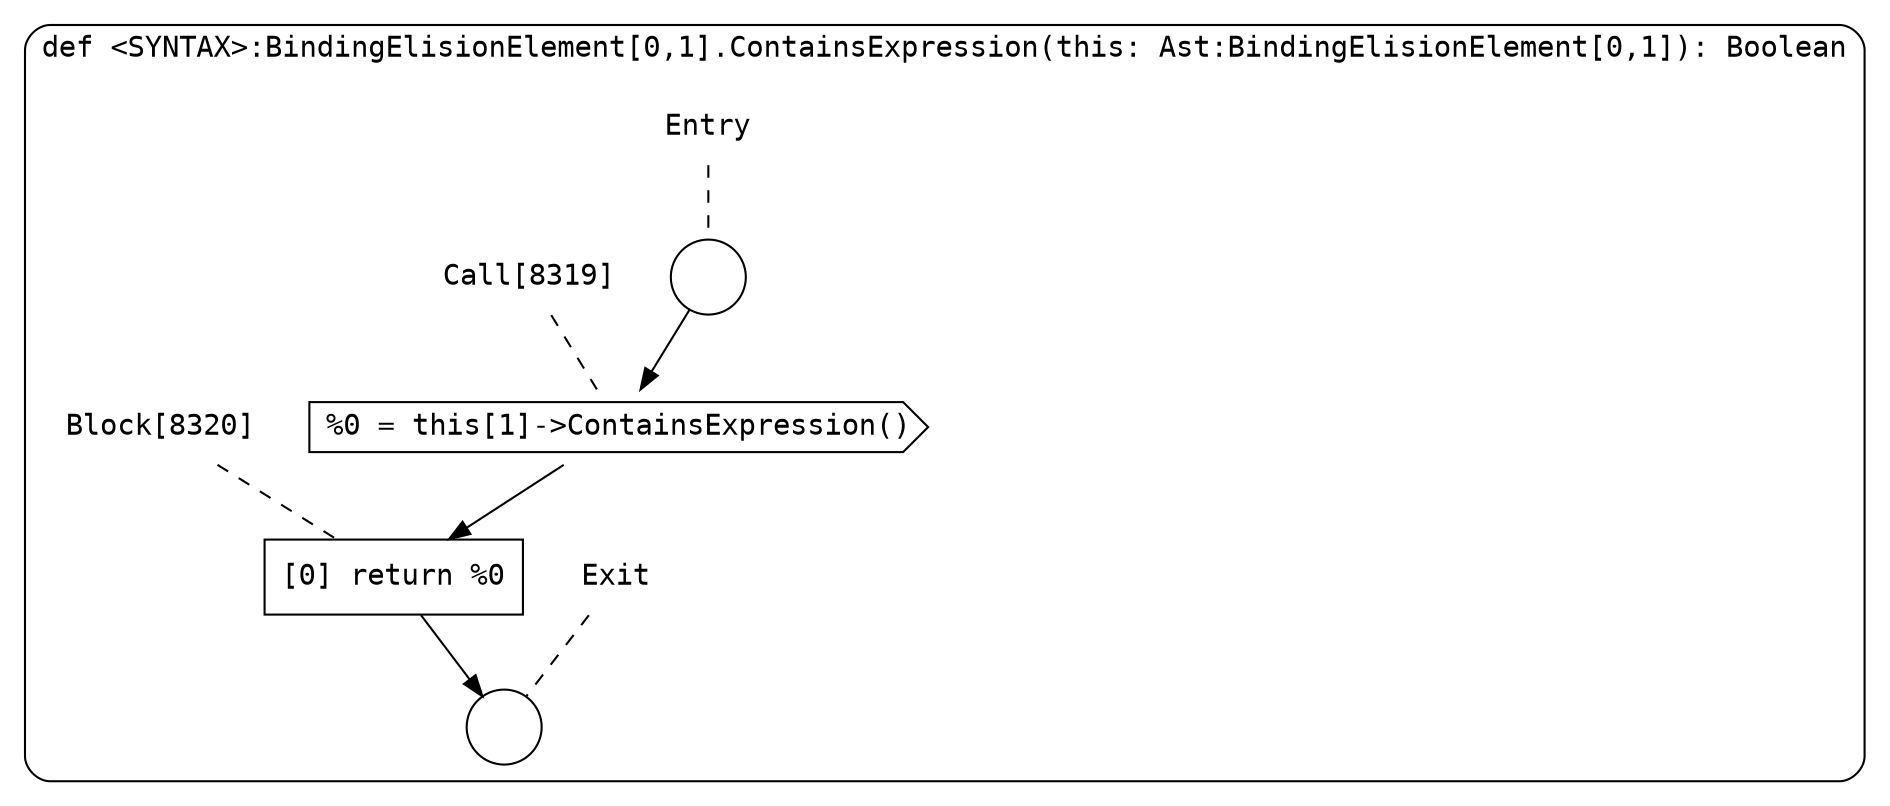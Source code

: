 digraph {
  graph [fontname = "Consolas"]
  node [fontname = "Consolas"]
  edge [fontname = "Consolas"]
  subgraph cluster1524 {
    label = "def <SYNTAX>:BindingElisionElement[0,1].ContainsExpression(this: Ast:BindingElisionElement[0,1]): Boolean"
    style = rounded
    cluster1524_entry_name [shape=none, label=<<font color="black">Entry</font>>]
    cluster1524_entry_name -> cluster1524_entry [arrowhead=none, color="black", style=dashed]
    cluster1524_entry [shape=circle label=" " color="black" fillcolor="white" style=filled]
    cluster1524_entry -> node8319 [color="black"]
    cluster1524_exit_name [shape=none, label=<<font color="black">Exit</font>>]
    cluster1524_exit_name -> cluster1524_exit [arrowhead=none, color="black", style=dashed]
    cluster1524_exit [shape=circle label=" " color="black" fillcolor="white" style=filled]
    node8319_name [shape=none, label=<<font color="black">Call[8319]</font>>]
    node8319_name -> node8319 [arrowhead=none, color="black", style=dashed]
    node8319 [shape=cds, label=<<font color="black">%0 = this[1]-&gt;ContainsExpression()</font>> color="black" fillcolor="white", style=filled]
    node8319 -> node8320 [color="black"]
    node8320_name [shape=none, label=<<font color="black">Block[8320]</font>>]
    node8320_name -> node8320 [arrowhead=none, color="black", style=dashed]
    node8320 [shape=box, label=<<font color="black">[0] return %0<BR ALIGN="LEFT"/></font>> color="black" fillcolor="white", style=filled]
    node8320 -> cluster1524_exit [color="black"]
  }
}